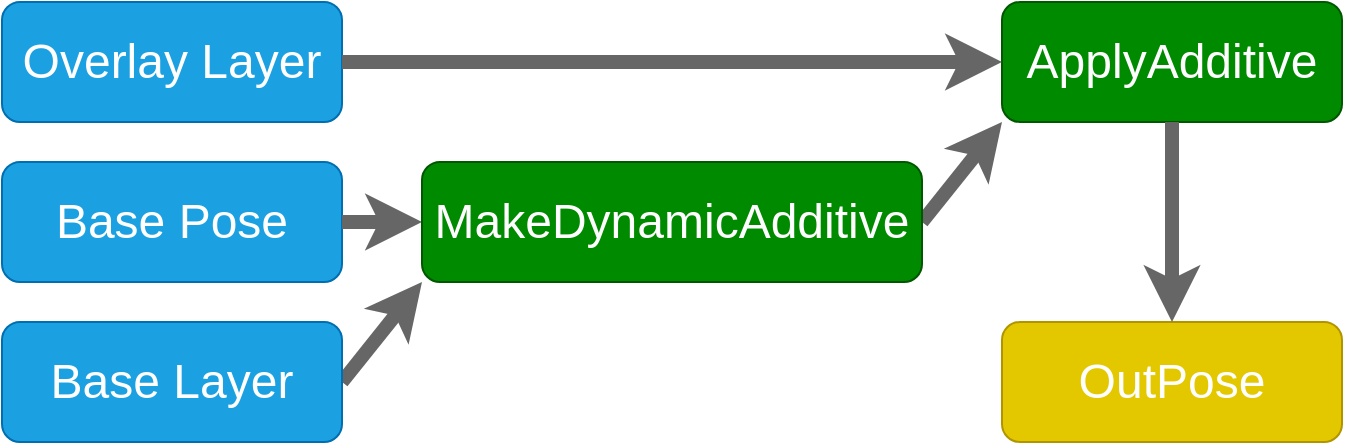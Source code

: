 <mxfile>
    <diagram id="YfLQU_7pIsObFUvdrNqj" name="Page-1">
        <mxGraphModel dx="760" dy="790" grid="1" gridSize="10" guides="1" tooltips="1" connect="1" arrows="1" fold="1" page="1" pageScale="1" pageWidth="827" pageHeight="1169" math="0" shadow="0">
            <root>
                <mxCell id="0"/>
                <mxCell id="1" parent="0"/>
                <mxCell id="38" value="Base Pose" style="rounded=1;whiteSpace=wrap;html=1;fontSize=24;fillColor=#1ba1e2;fontColor=#ffffff;strokeColor=#006EAF;" parent="1" vertex="1">
                    <mxGeometry y="120" width="170" height="60" as="geometry"/>
                </mxCell>
                <mxCell id="39" value="Overlay Layer" style="rounded=1;whiteSpace=wrap;html=1;fontSize=24;fillColor=#1ba1e2;fontColor=#ffffff;strokeColor=#006EAF;" parent="1" vertex="1">
                    <mxGeometry y="40" width="170" height="60" as="geometry"/>
                </mxCell>
                <mxCell id="45" value="ApplyAdditive" style="rounded=1;whiteSpace=wrap;html=1;fontSize=24;fillColor=#008a00;fontColor=#ffffff;strokeColor=#005700;" parent="1" vertex="1">
                    <mxGeometry x="500" y="40" width="170" height="60" as="geometry"/>
                </mxCell>
                <mxCell id="52" style="edgeStyle=none;html=1;exitX=1;exitY=0.5;exitDx=0;exitDy=0;fillColor=#f5f5f5;strokeColor=#666666;strokeWidth=7;" parent="1" target="41" edge="1">
                    <mxGeometry relative="1" as="geometry">
                        <mxPoint x="170" y="150" as="sourcePoint"/>
                        <mxPoint x="230" y="150" as="targetPoint"/>
                    </mxGeometry>
                </mxCell>
                <mxCell id="53" style="edgeStyle=none;html=1;exitX=1;exitY=0.5;exitDx=0;exitDy=0;fillColor=#f5f5f5;strokeColor=#666666;strokeWidth=7;entryX=0;entryY=1;entryDx=0;entryDy=0;" parent="1" target="41" edge="1">
                    <mxGeometry relative="1" as="geometry">
                        <mxPoint x="170" y="230" as="sourcePoint"/>
                        <mxPoint x="250" y="210" as="targetPoint"/>
                    </mxGeometry>
                </mxCell>
                <mxCell id="54" style="edgeStyle=none;html=1;exitX=1;exitY=0.5;exitDx=0;exitDy=0;fillColor=#f5f5f5;strokeColor=#666666;strokeWidth=7;entryX=0;entryY=0.5;entryDx=0;entryDy=0;" parent="1" target="45" edge="1">
                    <mxGeometry relative="1" as="geometry">
                        <mxPoint x="170" y="70" as="sourcePoint"/>
                        <mxPoint x="490" y="-10" as="targetPoint"/>
                    </mxGeometry>
                </mxCell>
                <mxCell id="58" style="edgeStyle=none;html=1;exitX=1;exitY=0.5;exitDx=0;exitDy=0;fillColor=#f5f5f5;strokeColor=#666666;strokeWidth=7;entryX=0;entryY=1;entryDx=0;entryDy=0;" parent="1" source="41" target="45" edge="1">
                    <mxGeometry relative="1" as="geometry">
                        <mxPoint x="490" y="150" as="sourcePoint"/>
                        <mxPoint x="560" y="150" as="targetPoint"/>
                    </mxGeometry>
                </mxCell>
                <mxCell id="59" value="OutPose" style="rounded=1;whiteSpace=wrap;html=1;fontSize=24;fillColor=#e3c800;fontColor=#ffffff;strokeColor=#B09500;" parent="1" vertex="1">
                    <mxGeometry x="500" y="200" width="170" height="60" as="geometry"/>
                </mxCell>
                <mxCell id="60" style="edgeStyle=none;html=1;exitX=0.5;exitY=1;exitDx=0;exitDy=0;fillColor=#f5f5f5;strokeColor=#666666;strokeWidth=7;entryX=0.5;entryY=0;entryDx=0;entryDy=0;" parent="1" source="45" target="59" edge="1">
                    <mxGeometry relative="1" as="geometry">
                        <mxPoint x="500" y="160" as="sourcePoint"/>
                        <mxPoint x="540" y="110" as="targetPoint"/>
                    </mxGeometry>
                </mxCell>
                <mxCell id="2" value="Base Layer" style="rounded=1;whiteSpace=wrap;html=1;fontSize=24;fillColor=#1ba1e2;fontColor=#ffffff;strokeColor=#006EAF;" parent="1" vertex="1">
                    <mxGeometry y="200" width="170" height="60" as="geometry"/>
                </mxCell>
                <mxCell id="41" value="MakeDynamicAdditive" style="rounded=1;whiteSpace=wrap;html=1;fontSize=24;fillColor=#008a00;fontColor=#ffffff;strokeColor=#005700;" parent="1" vertex="1">
                    <mxGeometry x="210" y="120" width="250" height="60" as="geometry"/>
                </mxCell>
            </root>
        </mxGraphModel>
    </diagram>
</mxfile>